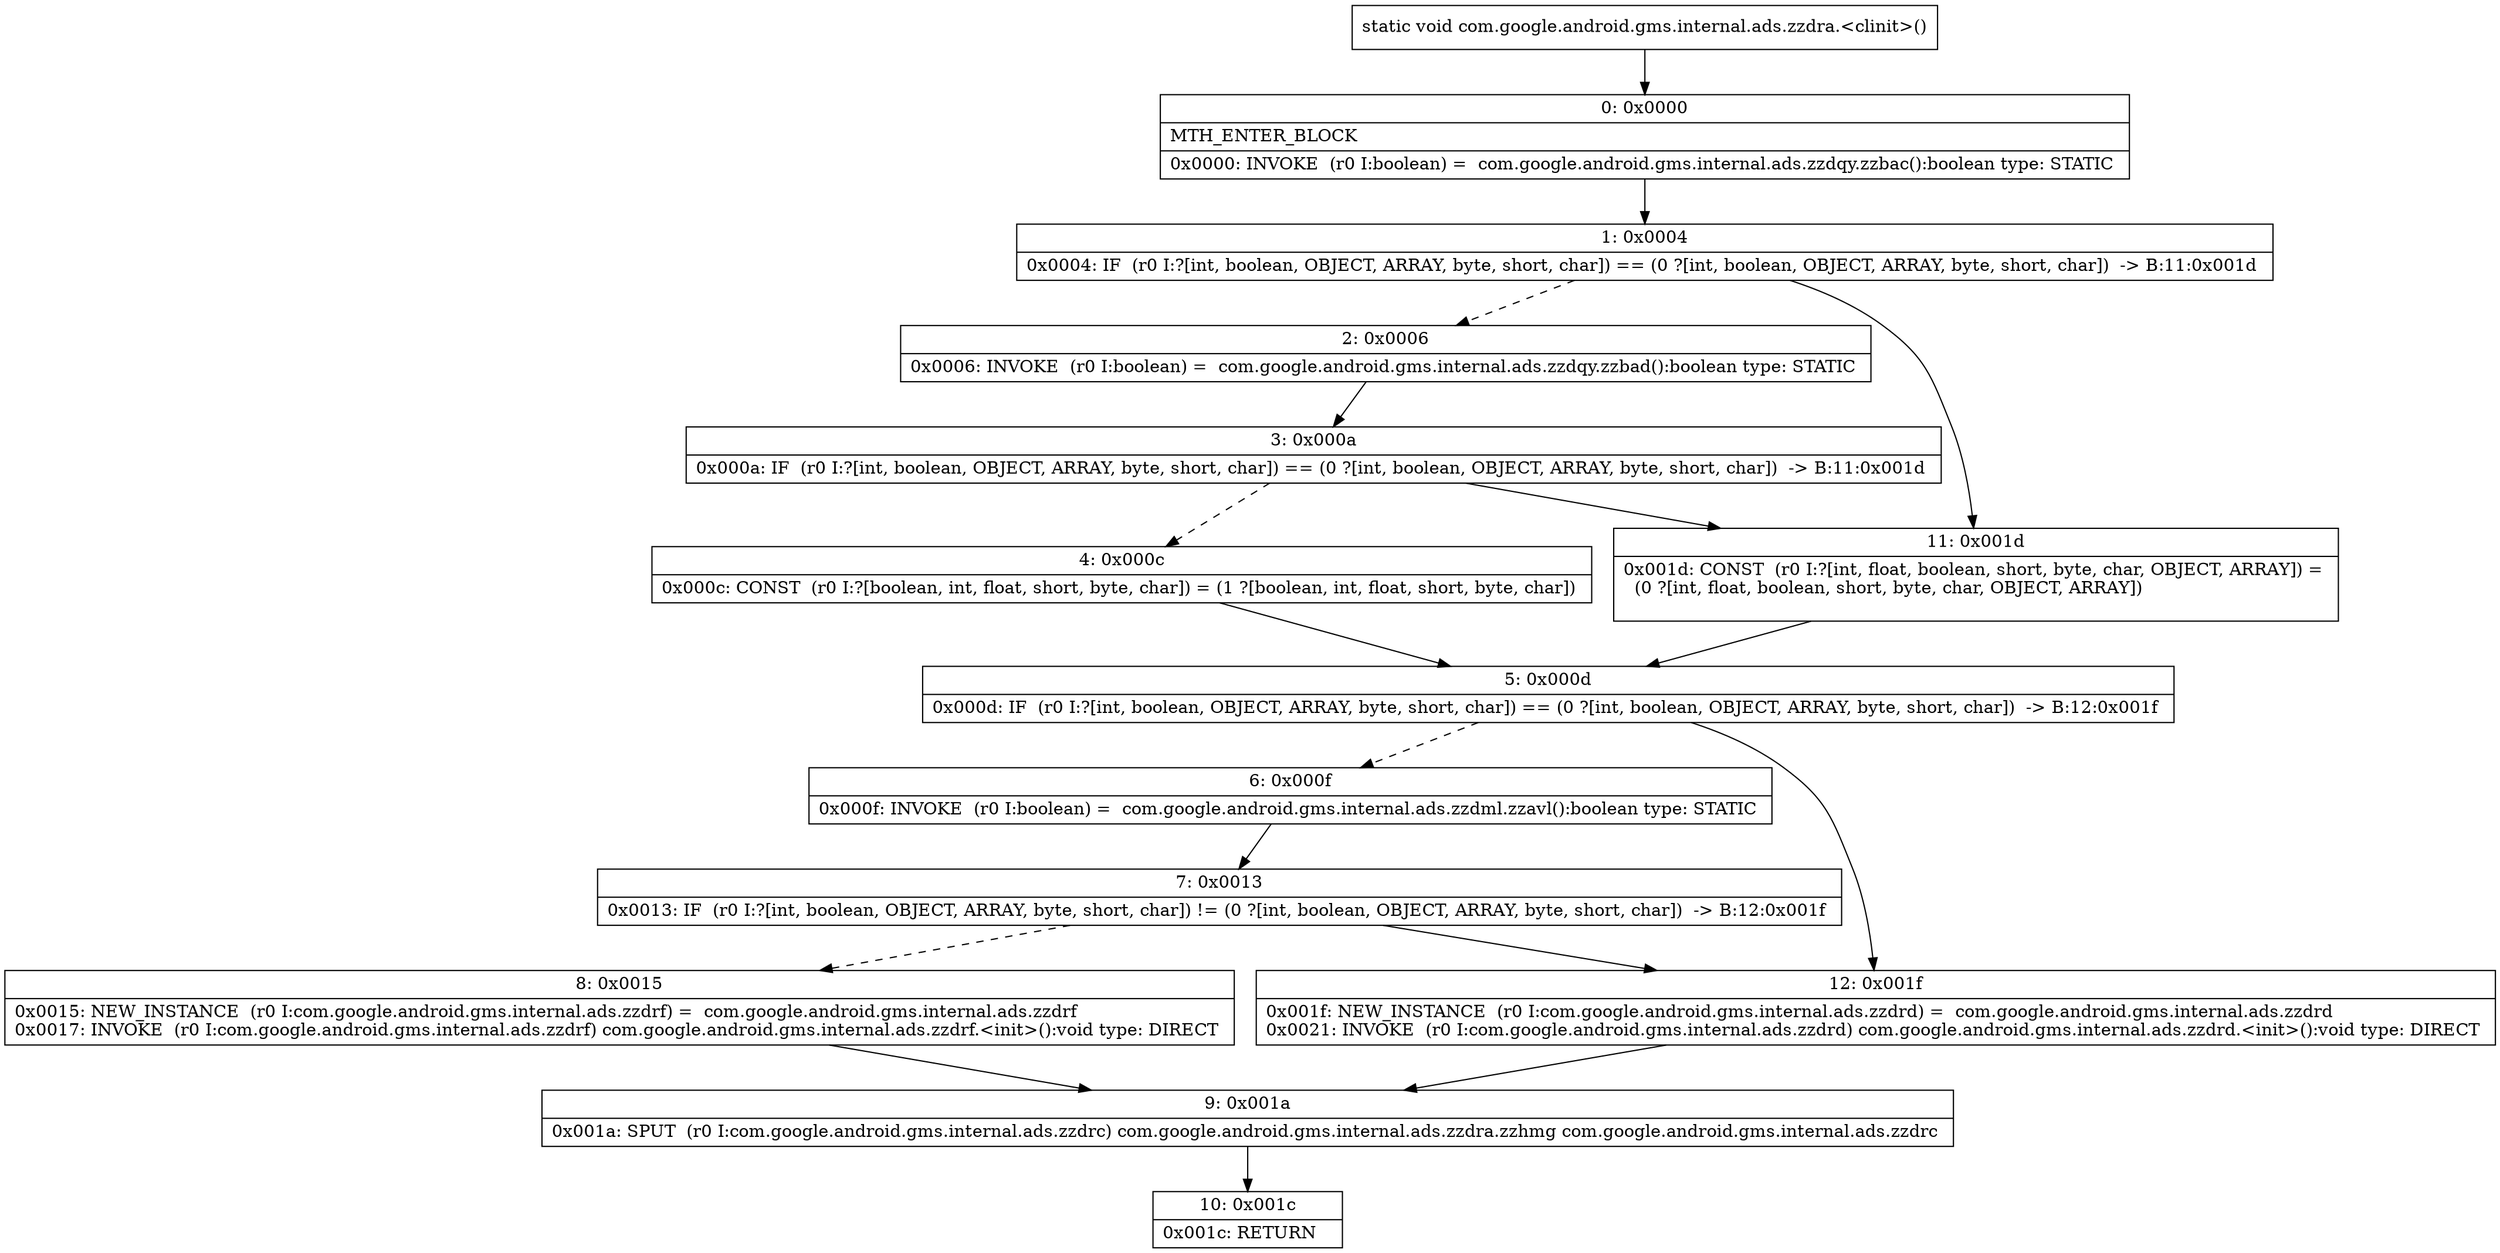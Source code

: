 digraph "CFG forcom.google.android.gms.internal.ads.zzdra.\<clinit\>()V" {
Node_0 [shape=record,label="{0\:\ 0x0000|MTH_ENTER_BLOCK\l|0x0000: INVOKE  (r0 I:boolean) =  com.google.android.gms.internal.ads.zzdqy.zzbac():boolean type: STATIC \l}"];
Node_1 [shape=record,label="{1\:\ 0x0004|0x0004: IF  (r0 I:?[int, boolean, OBJECT, ARRAY, byte, short, char]) == (0 ?[int, boolean, OBJECT, ARRAY, byte, short, char])  \-\> B:11:0x001d \l}"];
Node_2 [shape=record,label="{2\:\ 0x0006|0x0006: INVOKE  (r0 I:boolean) =  com.google.android.gms.internal.ads.zzdqy.zzbad():boolean type: STATIC \l}"];
Node_3 [shape=record,label="{3\:\ 0x000a|0x000a: IF  (r0 I:?[int, boolean, OBJECT, ARRAY, byte, short, char]) == (0 ?[int, boolean, OBJECT, ARRAY, byte, short, char])  \-\> B:11:0x001d \l}"];
Node_4 [shape=record,label="{4\:\ 0x000c|0x000c: CONST  (r0 I:?[boolean, int, float, short, byte, char]) = (1 ?[boolean, int, float, short, byte, char]) \l}"];
Node_5 [shape=record,label="{5\:\ 0x000d|0x000d: IF  (r0 I:?[int, boolean, OBJECT, ARRAY, byte, short, char]) == (0 ?[int, boolean, OBJECT, ARRAY, byte, short, char])  \-\> B:12:0x001f \l}"];
Node_6 [shape=record,label="{6\:\ 0x000f|0x000f: INVOKE  (r0 I:boolean) =  com.google.android.gms.internal.ads.zzdml.zzavl():boolean type: STATIC \l}"];
Node_7 [shape=record,label="{7\:\ 0x0013|0x0013: IF  (r0 I:?[int, boolean, OBJECT, ARRAY, byte, short, char]) != (0 ?[int, boolean, OBJECT, ARRAY, byte, short, char])  \-\> B:12:0x001f \l}"];
Node_8 [shape=record,label="{8\:\ 0x0015|0x0015: NEW_INSTANCE  (r0 I:com.google.android.gms.internal.ads.zzdrf) =  com.google.android.gms.internal.ads.zzdrf \l0x0017: INVOKE  (r0 I:com.google.android.gms.internal.ads.zzdrf) com.google.android.gms.internal.ads.zzdrf.\<init\>():void type: DIRECT \l}"];
Node_9 [shape=record,label="{9\:\ 0x001a|0x001a: SPUT  (r0 I:com.google.android.gms.internal.ads.zzdrc) com.google.android.gms.internal.ads.zzdra.zzhmg com.google.android.gms.internal.ads.zzdrc \l}"];
Node_10 [shape=record,label="{10\:\ 0x001c|0x001c: RETURN   \l}"];
Node_11 [shape=record,label="{11\:\ 0x001d|0x001d: CONST  (r0 I:?[int, float, boolean, short, byte, char, OBJECT, ARRAY]) = \l  (0 ?[int, float, boolean, short, byte, char, OBJECT, ARRAY])\l \l}"];
Node_12 [shape=record,label="{12\:\ 0x001f|0x001f: NEW_INSTANCE  (r0 I:com.google.android.gms.internal.ads.zzdrd) =  com.google.android.gms.internal.ads.zzdrd \l0x0021: INVOKE  (r0 I:com.google.android.gms.internal.ads.zzdrd) com.google.android.gms.internal.ads.zzdrd.\<init\>():void type: DIRECT \l}"];
MethodNode[shape=record,label="{static void com.google.android.gms.internal.ads.zzdra.\<clinit\>() }"];
MethodNode -> Node_0;
Node_0 -> Node_1;
Node_1 -> Node_2[style=dashed];
Node_1 -> Node_11;
Node_2 -> Node_3;
Node_3 -> Node_4[style=dashed];
Node_3 -> Node_11;
Node_4 -> Node_5;
Node_5 -> Node_6[style=dashed];
Node_5 -> Node_12;
Node_6 -> Node_7;
Node_7 -> Node_8[style=dashed];
Node_7 -> Node_12;
Node_8 -> Node_9;
Node_9 -> Node_10;
Node_11 -> Node_5;
Node_12 -> Node_9;
}

